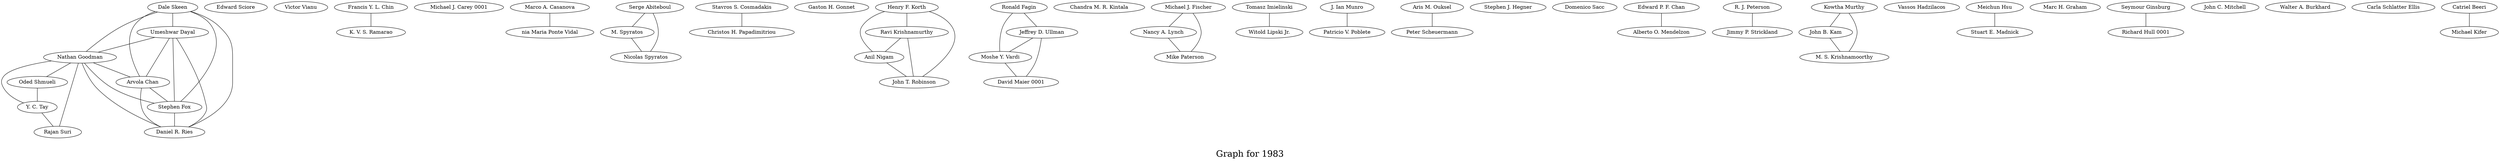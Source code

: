 /*****
Graph for 1983
*****/

graph G {
  graph [splines=true overlap=false]
  node  [shape=ellipse, width=0.3, height=0.3]
  0 [label="Dale Skeen"];
  1 [label="Edward Sciore"];
  2 [label="Victor Vianu"];
  3 [label="Francis Y. L. Chin"];
  4 [label="K. V. S. Ramarao"];
  5 [label="Michael J. Carey 0001"];
  6 [label="Marco A. Casanova"];
  7 [label="nia Maria Ponte Vidal"];
  8 [label="Serge Abiteboul"];
  9 [label="Umeshwar Dayal"];
  10 [label="Stavros S. Cosmadakis"];
  11 [label="Christos H. Papadimitriou"];
  12 [label="Gaston H. Gonnet"];
  13 [label="Nathan Goodman"];
  14 [label="Arvola Chan"];
  15 [label="Stephen Fox"];
  16 [label="Daniel R. Ries"];
  17 [label="Henry F. Korth"];
  18 [label="Ravi Krishnamurthy"];
  19 [label="Anil Nigam"];
  20 [label="John T. Robinson"];
  21 [label="Ronald Fagin"];
  22 [label="Jeffrey D. Ullman"];
  23 [label="Moshe Y. Vardi"];
  24 [label="David Maier 0001"];
  25 [label="Chandra M. R. Kintala"];
  26 [label="Michael J. Fischer"];
  27 [label="Nancy A. Lynch"];
  28 [label="Mike Paterson"];
  29 [label="Tomasz Imielinski"];
  30 [label="Witold Lipski Jr."];
  31 [label="J. Ian Munro"];
  32 [label="Patricio V. Poblete"];
  33 [label="Aris M. Ouksel"];
  34 [label="Peter Scheuermann"];
  35 [label="Stephen J. Hegner"];
  36 [label="Domenico Sacc"];
  37 [label="Edward P. F. Chan"];
  38 [label="Alberto O. Mendelzon"];
  39 [label="R. J. Peterson"];
  40 [label="Jimmy P. Strickland"];
  41 [label="M. Spyratos"];
  42 [label="Nicolas Spyratos"];
  43 [label="Kowtha Murthy"];
  44 [label="John B. Kam"];
  45 [label="M. S. Krishnamoorthy"];
  46 [label="Vassos Hadzilacos"];
  47 [label="Meichun Hsu"];
  48 [label="Stuart E. Madnick"];
  49 [label="Marc H. Graham"];
  50 [label="Seymour Ginsburg"];
  51 [label="Richard Hull 0001"];
  52 [label="Oded Shmueli"];
  53 [label="Y. C. Tay"];
  54 [label="John C. Mitchell"];
  55 [label="Walter A. Burkhard"];
  56 [label="Carla Schlatter Ellis"];
  57 [label="Rajan Suri"];
  58 [label="Catriel Beeri"];
  59 [label="Michael Kifer"];
  0 -- 9;
  0 -- 13;
  0 -- 14;
  0 -- 15;
  0 -- 16;
  3 -- 4;
  6 -- 7;
  8 -- 41;
  8 -- 42;
  9 -- 13;
  9 -- 14;
  9 -- 15;
  9 -- 16;
  10 -- 11;
  13 -- 14;
  13 -- 15;
  13 -- 16;
  13 -- 52;
  13 -- 53;
  13 -- 57;
  14 -- 15;
  14 -- 16;
  15 -- 16;
  17 -- 18;
  17 -- 19;
  17 -- 20;
  18 -- 19;
  18 -- 20;
  19 -- 20;
  21 -- 22;
  21 -- 23;
  22 -- 23;
  22 -- 24;
  23 -- 24;
  26 -- 27;
  26 -- 28;
  27 -- 28;
  29 -- 30;
  31 -- 32;
  33 -- 34;
  37 -- 38;
  39 -- 40;
  41 -- 42;
  43 -- 44;
  43 -- 45;
  44 -- 45;
  47 -- 48;
  50 -- 51;
  52 -- 53;
  53 -- 57;
  58 -- 59;
  label = "\nGraph for 1983\n";  fontsize=24;
}
